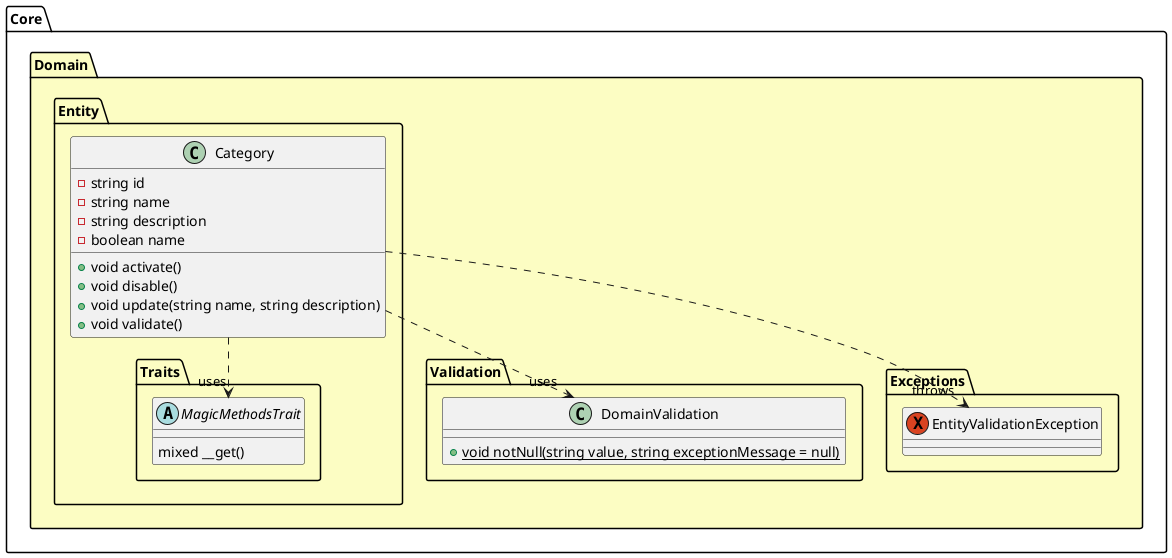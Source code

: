 @startuml Diagrama de Classe

' cores amarelo #fbfdb8 , vermelho #ffa19c, verde #a3fcb9, azul #a7d7d7
package "Core" {
    package "Domain" #fbfdb8d9 {
        package "Validation" {
            class DomainValidation {
                + {static} void notNull(string value, string exceptionMessage = null)
            }
        }

        package "Exceptions"{
            exception EntityValidationException {

            }
        }

        package "Entity"{
            ' - private #protected +public ~package private

            package "Traits" {
                abstract class MagicMethodsTrait {
                    mixed __get()
                }
            }

            class Category {
                - string id
                - string name
                - string description
                - boolean name
                + void activate()
                + void disable()
                + void update(string name, string description)
                + void validate()
            }
        }
    }
}

Category ..> "uses" MagicMethodsTrait
Category ..> "uses" DomainValidation

Category ..> "throws" EntityValidationException
@enduml